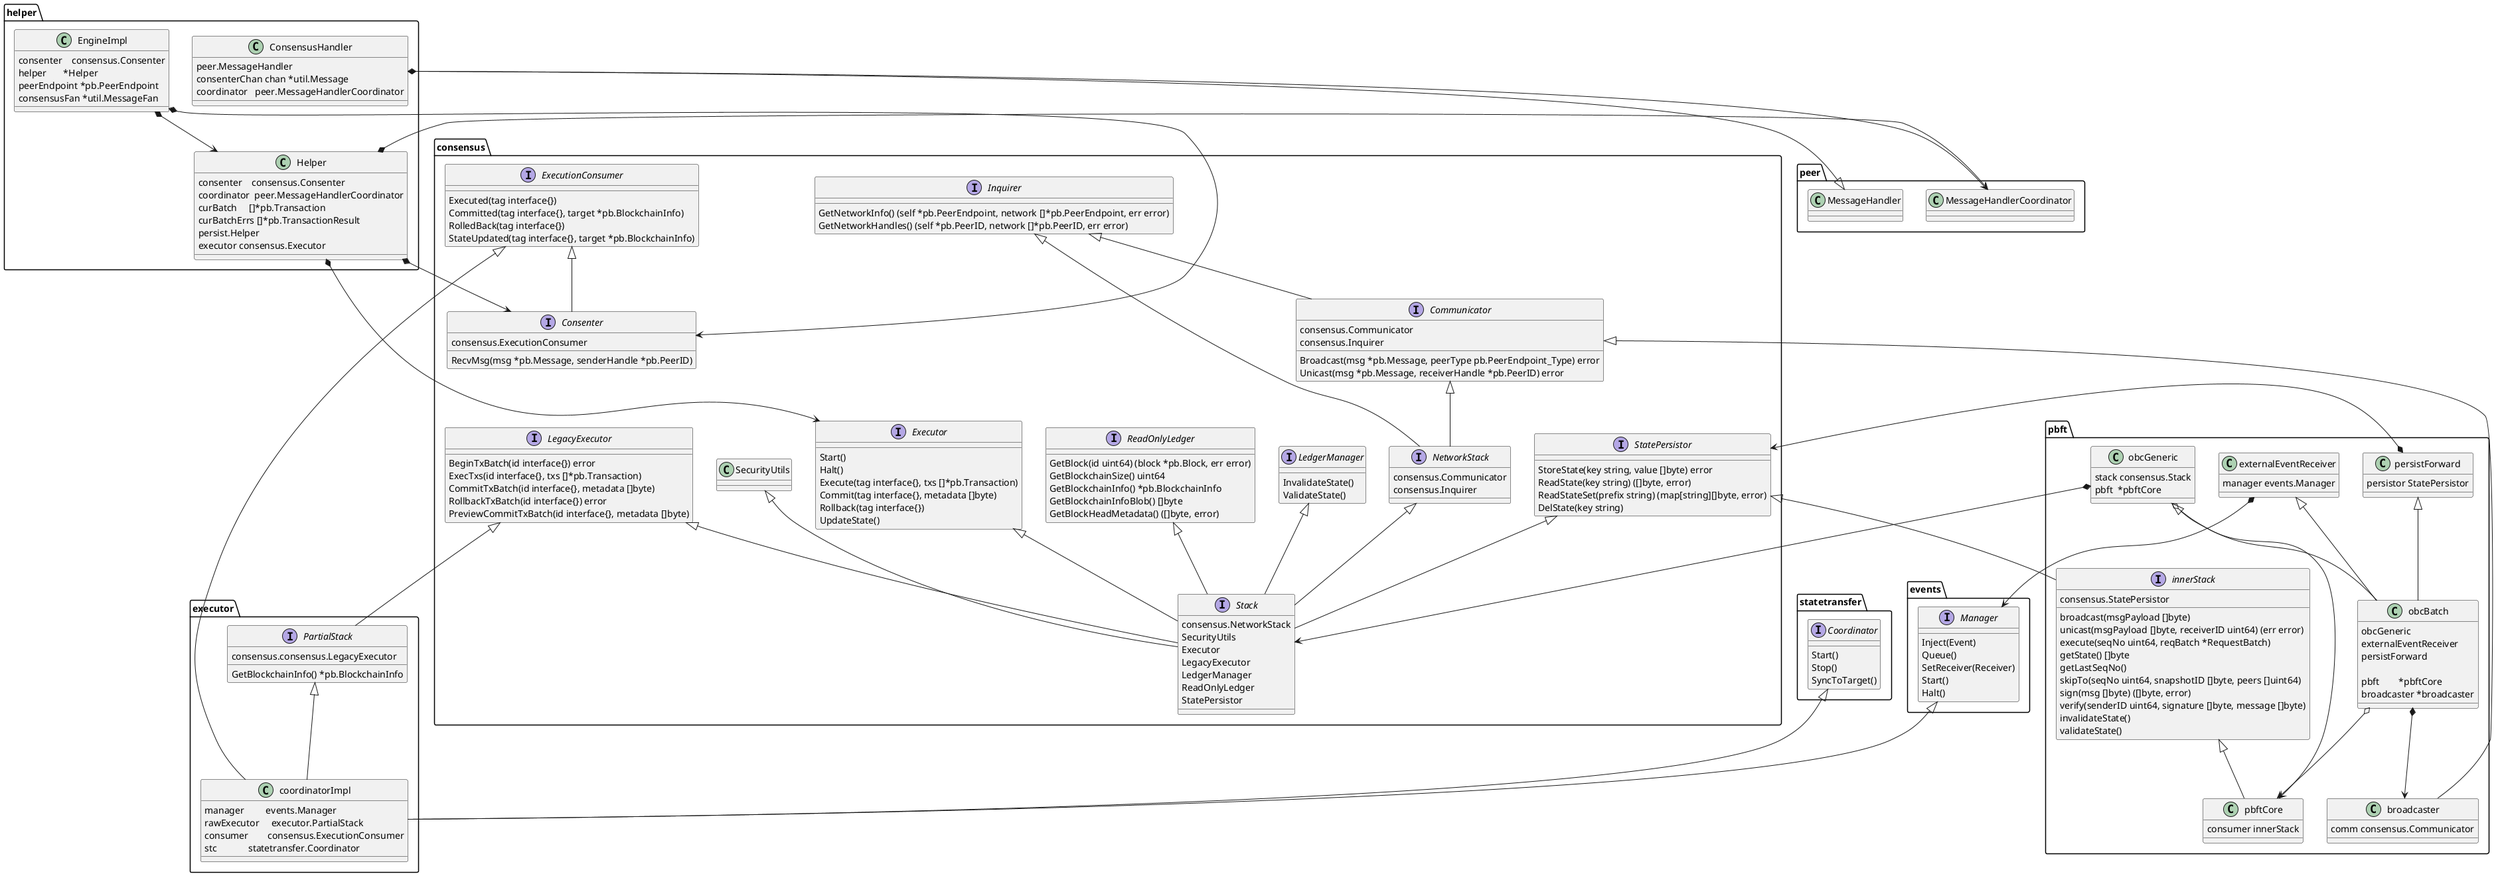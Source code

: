 @startuml
consensus.ExecutionConsumer <|-- consensus.Consenter
consensus.Communicator <|-- consensus.NetworkStack
consensus.Inquirer <|-- consensus.NetworkStack
consensus.LegacyExecutor <|-- executor.PartialStack

consensus.NetworkStack <|-- consensus.Stack
consensus.SecurityUtils <|-- consensus.Stack
consensus.Executor <|-- consensus.Stack
consensus.LegacyExecutor <|-- consensus.Stack
consensus.LedgerManager <|-- consensus.Stack
consensus.ReadOnlyLedger <|-- consensus.Stack
consensus.StatePersistor <|-- consensus.Stack

executor.PartialStack <|-- executor.coordinatorImpl
consensus.ExecutionConsumer <|-- executor.coordinatorImpl
statetransfer.Coordinator <|-- executor.coordinatorImpl
events.Manager <|-- executor.coordinatorImpl

consensus.StatePersistor <|-- pbft.innerStack
pbft.innerStack <|-- pbft.pbftCore

consensus.Inquirer <|-- consensus.Communicator
consensus.Communicator <|-- pbft.broadcaster


interface consensus.Stack  {
	consensus.NetworkStack
	SecurityUtils
	Executor
	LegacyExecutor
	LedgerManager
	ReadOnlyLedger
	StatePersistor
}

interface consensus.LegacyExecutor {
	BeginTxBatch(id interface{}) error
	ExecTxs(id interface{}, txs []*pb.Transaction)
	CommitTxBatch(id interface{}, metadata []byte)
	RollbackTxBatch(id interface{}) error
	PreviewCommitTxBatch(id interface{}, metadata []byte)
}

interface consensus.Executor {
	Start()
	Halt()
	Execute(tag interface{}, txs []*pb.Transaction)
	Commit(tag interface{}, metadata []byte)
	Rollback(tag interface{})
	UpdateState()
}

interface consensus.LedgerManager {
	InvalidateState()
	ValidateState()
}

interface consensus.StatePersistor {
	StoreState(key string, value []byte) error
	ReadState(key string) ([]byte, error)
	ReadStateSet(prefix string) (map[string][]byte, error)
	DelState(key string)
}

interface consensus.ExecutionConsumer {
	Executed(tag interface{})
	Committed(tag interface{}, target *pb.BlockchainInfo)
	RolledBack(tag interface{})
	StateUpdated(tag interface{}, target *pb.BlockchainInfo)
}

interface consensus.Consenter  {
	RecvMsg(msg *pb.Message, senderHandle *pb.PeerID)
	consensus.ExecutionConsumer
}

interface consensus.Inquirer {
	GetNetworkInfo() (self *pb.PeerEndpoint, network []*pb.PeerEndpoint, err error)
	GetNetworkHandles() (self *pb.PeerID, network []*pb.PeerID, err error)
}

interface consensus.Communicator {
	Broadcast(msg *pb.Message, peerType pb.PeerEndpoint_Type) error
	Unicast(msg *pb.Message, receiverHandle *pb.PeerID) error
}

interface consensus.ReadOnlyLedger  {
	GetBlock(id uint64) (block *pb.Block, err error)
	GetBlockchainSize() uint64
	GetBlockchainInfo() *pb.BlockchainInfo
	GetBlockchainInfoBlob() []byte
	GetBlockHeadMetadata() ([]byte, error)
}
interface consensus.NetworkStack {
	consensus.Communicator
	consensus.Inquirer
}
interface consensus.Communicator  {
	consensus.Communicator
	consensus.Inquirer
}



interface executor.PartialStack  {
	consensus.consensus.LegacyExecutor
	GetBlockchainInfo() *pb.BlockchainInfo
}

class executor.coordinatorImpl  {
	manager         events.Manager
	rawExecutor     executor.PartialStack
	consumer        consensus.ExecutionConsumer
	stc             statetransfer.Coordinator
}

interface events.Manager  {
	Inject(Event)
	Queue()
	SetReceiver(Receiver)
	Start()
	Halt()
}

interface statetransfer.Coordinator  {
	Start()
	Stop()
	SyncToTarget()
}


interface pbft.innerStack  {
	broadcast(msgPayload []byte)
	unicast(msgPayload []byte, receiverID uint64) (err error)
	execute(seqNo uint64, reqBatch *RequestBatch)
	getState() []byte
	getLastSeqNo()
	skipTo(seqNo uint64, snapshotID []byte, peers []uint64)
	sign(msg []byte) ([]byte, error)
	verify(senderID uint64, signature []byte, message []byte)
	invalidateState()
	validateState()
	consensus.StatePersistor
}


class pbft.pbftCore  {
	consumer innerStack
}

class pbft.obcBatch  {
	obcGeneric
	externalEventReceiver
    persistForward

	pbft        *pbftCore
	broadcaster *broadcaster
}
pbft.obcGeneric <|-- pbft.obcBatch
pbft.externalEventReceiver <|-- pbft.obcBatch
pbft.persistForward <|-- pbft.obcBatch
pbft.obcBatch o--> pbft.pbftCore
pbft.obcBatch *--> pbft.broadcaster


class pbft.obcGeneric  {
	stack consensus.Stack
	pbft  *pbftCore
}
pbft.obcGeneric *--> consensus.Stack
pbft.obcGeneric o--> pbft.pbftCore

class pbft.externalEventReceiver  {
	manager events.Manager
}

pbft.externalEventReceiver *--> events.Manager


class pbft.broadcaster  {
	comm consensus.Communicator

}

class pbft.persistForward  {
	persistor StatePersistor
}

pbft.persistForward *--> consensus.StatePersistor


class helper.EngineImpl {
	consenter    consensus.Consenter
	helper       *Helper
	peerEndpoint *pb.PeerEndpoint
	consensusFan *util.MessageFan
}

helper.EngineImpl *--> consensus.Consenter
helper.EngineImpl *--> helper.Helper

class helper.Helper  {
	consenter    consensus.Consenter
	coordinator  peer.MessageHandlerCoordinator
	curBatch     []*pb.Transaction
	curBatchErrs []*pb.TransactionResult
	persist.Helper
	executor consensus.Executor
}

helper.Helper *--> consensus.Executor
helper.Helper *--> consensus.Consenter
helper.Helper *--> peer.MessageHandlerCoordinator


class helper.ConsensusHandler  {
	peer.MessageHandler
	consenterChan chan *util.Message
	coordinator   peer.MessageHandlerCoordinator
}
peer.MessageHandler <|-- helper.ConsensusHandler
helper.ConsensusHandler *--> peer.MessageHandlerCoordinator

@enduml